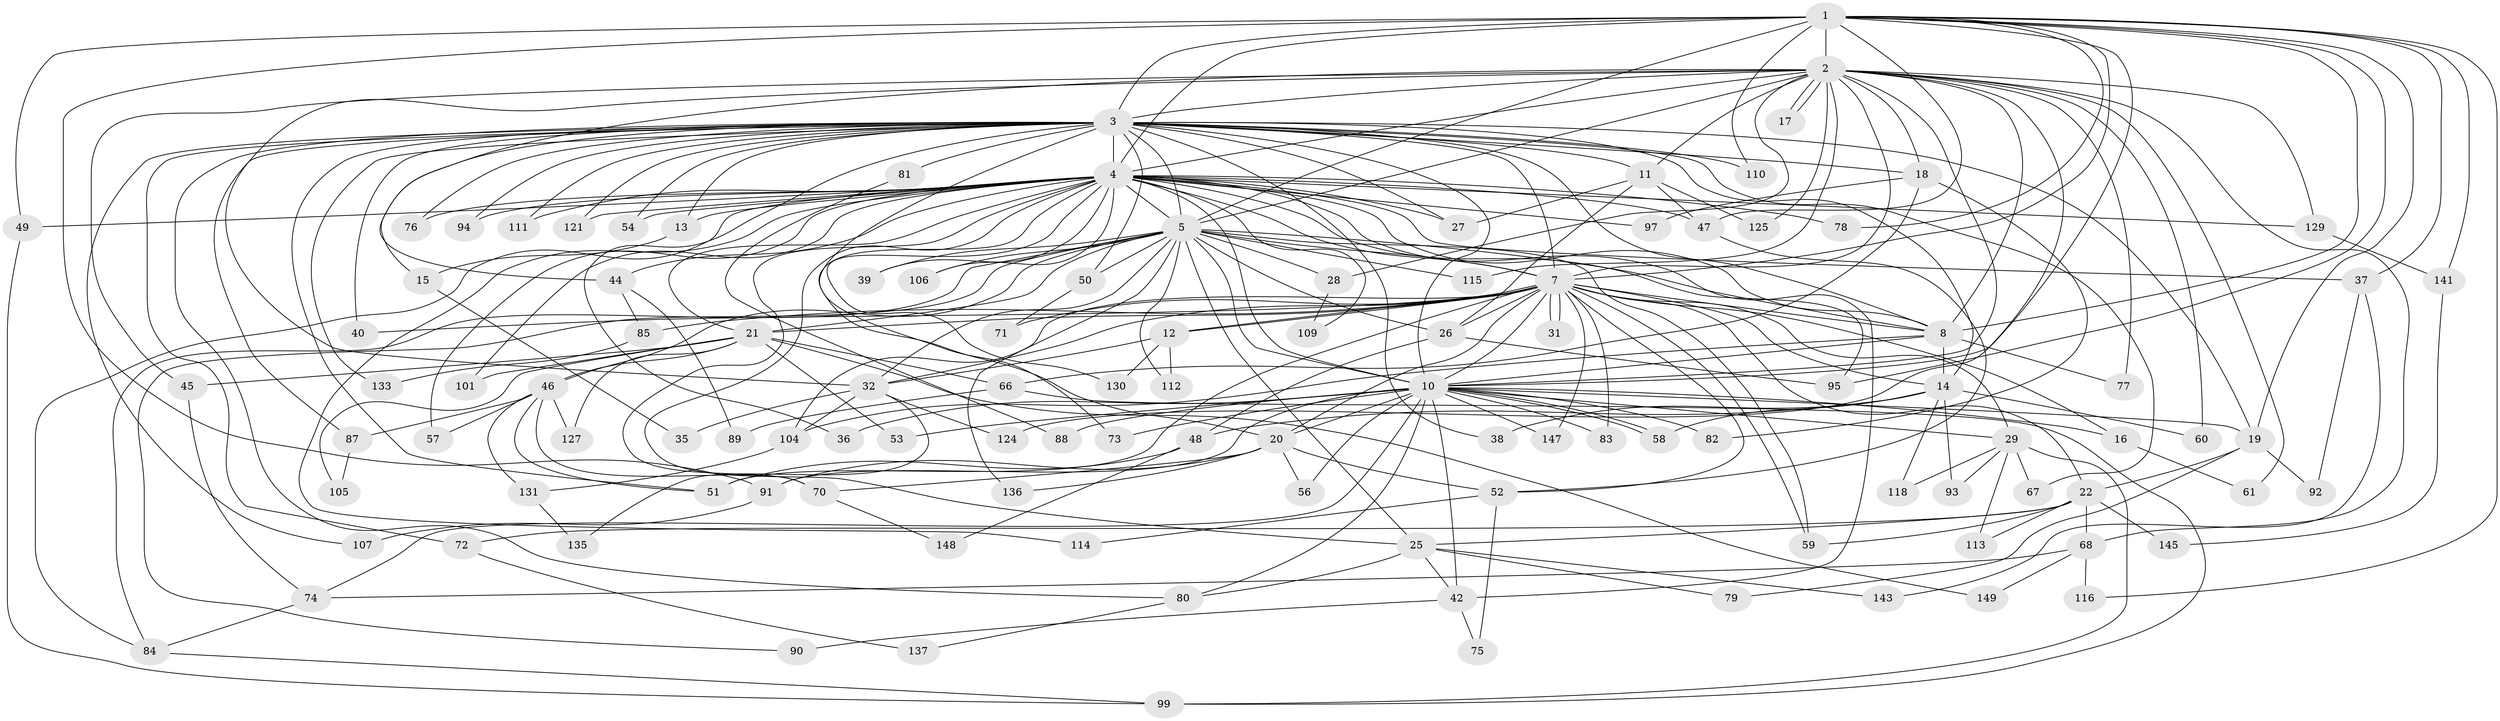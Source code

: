 // original degree distribution, {21: 0.006711409395973154, 26: 0.013422818791946308, 29: 0.013422818791946308, 18: 0.006711409395973154, 20: 0.006711409395973154, 12: 0.013422818791946308, 30: 0.006711409395973154, 28: 0.006711409395973154, 6: 0.020134228187919462, 4: 0.12751677852348994, 7: 0.026845637583892617, 3: 0.1610738255033557, 2: 0.5503355704697986, 5: 0.026845637583892617, 8: 0.006711409395973154, 9: 0.006711409395973154}
// Generated by graph-tools (version 1.1) at 2025/11/02/27/25 16:11:03]
// undirected, 112 vertices, 260 edges
graph export_dot {
graph [start="1"]
  node [color=gray90,style=filled];
  1 [super="+126"];
  2 [super="+33"];
  3 [super="+6"];
  4 [super="+9"];
  5 [super="+63"];
  7 [super="+24"];
  8 [super="+134"];
  10 [super="+30"];
  11 [super="+108"];
  12 [super="+64"];
  13 [super="+98"];
  14 [super="+55"];
  15;
  16;
  17;
  18 [super="+41"];
  19 [super="+34"];
  20 [super="+23"];
  21 [super="+128"];
  22 [super="+43"];
  25 [super="+142"];
  26 [super="+120"];
  27 [super="+96"];
  28;
  29;
  31;
  32 [super="+103"];
  35;
  36;
  37;
  38;
  39;
  40;
  42 [super="+65"];
  44;
  45;
  46 [super="+122"];
  47;
  48 [super="+62"];
  49;
  50;
  51;
  52 [super="+144"];
  53;
  54;
  56;
  57;
  58 [super="+69"];
  59 [super="+146"];
  60;
  61;
  66 [super="+117"];
  67;
  68 [super="+123"];
  70 [super="+138"];
  71;
  72 [super="+86"];
  73;
  74 [super="+100"];
  75;
  76;
  77;
  78;
  79;
  80 [super="+102"];
  81;
  82;
  83;
  84;
  85;
  87;
  88;
  89;
  90;
  91 [super="+140"];
  92;
  93;
  94;
  95 [super="+139"];
  97;
  99 [super="+119"];
  101;
  104;
  105;
  106;
  107;
  109;
  110;
  111;
  112;
  113;
  114;
  115;
  116;
  118;
  121;
  124;
  125;
  127;
  129;
  130;
  131 [super="+132"];
  133;
  135;
  136;
  137;
  141;
  143;
  145;
  147;
  148;
  149;
  1 -- 2;
  1 -- 3 [weight=2];
  1 -- 4 [weight=3];
  1 -- 5 [weight=2];
  1 -- 7;
  1 -- 8;
  1 -- 10;
  1 -- 19;
  1 -- 37;
  1 -- 47;
  1 -- 49;
  1 -- 78;
  1 -- 91;
  1 -- 95;
  1 -- 110;
  1 -- 116;
  1 -- 141;
  2 -- 3 [weight=2];
  2 -- 4 [weight=2];
  2 -- 5;
  2 -- 7 [weight=2];
  2 -- 8;
  2 -- 10;
  2 -- 11;
  2 -- 17;
  2 -- 17;
  2 -- 18;
  2 -- 28;
  2 -- 32;
  2 -- 44;
  2 -- 45;
  2 -- 60;
  2 -- 61;
  2 -- 68;
  2 -- 77;
  2 -- 115;
  2 -- 124;
  2 -- 125;
  2 -- 129;
  3 -- 4 [weight=4];
  3 -- 5 [weight=2];
  3 -- 7 [weight=2];
  3 -- 8 [weight=2];
  3 -- 10 [weight=3];
  3 -- 15;
  3 -- 38;
  3 -- 40;
  3 -- 50;
  3 -- 54;
  3 -- 67;
  3 -- 72 [weight=2];
  3 -- 80;
  3 -- 81 [weight=2];
  3 -- 87;
  3 -- 94;
  3 -- 107;
  3 -- 110;
  3 -- 111;
  3 -- 121;
  3 -- 133;
  3 -- 11;
  3 -- 13 [weight=2];
  3 -- 14;
  3 -- 76;
  3 -- 18 [weight=2];
  3 -- 27;
  3 -- 36;
  3 -- 51;
  3 -- 20;
  3 -- 19;
  4 -- 5 [weight=2];
  4 -- 7 [weight=2];
  4 -- 8 [weight=2];
  4 -- 10 [weight=2];
  4 -- 25;
  4 -- 49;
  4 -- 84;
  4 -- 94;
  4 -- 101;
  4 -- 106;
  4 -- 114;
  4 -- 121;
  4 -- 130;
  4 -- 129;
  4 -- 73;
  4 -- 76;
  4 -- 13;
  4 -- 78;
  4 -- 21;
  4 -- 27;
  4 -- 95;
  4 -- 97;
  4 -- 37;
  4 -- 39;
  4 -- 42;
  4 -- 44;
  4 -- 109;
  4 -- 47;
  4 -- 111;
  4 -- 54;
  4 -- 57;
  4 -- 70;
  5 -- 7;
  5 -- 8;
  5 -- 10;
  5 -- 21 [weight=2];
  5 -- 25;
  5 -- 28;
  5 -- 39;
  5 -- 46;
  5 -- 50;
  5 -- 59;
  5 -- 84;
  5 -- 90;
  5 -- 106;
  5 -- 112;
  5 -- 115;
  5 -- 136;
  5 -- 32;
  5 -- 26;
  7 -- 8;
  7 -- 10;
  7 -- 12;
  7 -- 12;
  7 -- 16;
  7 -- 20;
  7 -- 22;
  7 -- 26;
  7 -- 29;
  7 -- 31;
  7 -- 31;
  7 -- 32;
  7 -- 40;
  7 -- 51;
  7 -- 71;
  7 -- 83;
  7 -- 85;
  7 -- 104;
  7 -- 147;
  7 -- 14;
  7 -- 21;
  7 -- 59;
  7 -- 52;
  8 -- 10;
  8 -- 14;
  8 -- 77;
  8 -- 104;
  10 -- 16;
  10 -- 19;
  10 -- 20;
  10 -- 29;
  10 -- 36;
  10 -- 53;
  10 -- 56;
  10 -- 58;
  10 -- 58;
  10 -- 73;
  10 -- 74;
  10 -- 82;
  10 -- 83;
  10 -- 88;
  10 -- 147;
  10 -- 42;
  10 -- 91;
  10 -- 80;
  11 -- 26;
  11 -- 125;
  11 -- 47;
  11 -- 27;
  12 -- 130;
  12 -- 32;
  12 -- 112;
  13 -- 15;
  14 -- 38;
  14 -- 48;
  14 -- 60;
  14 -- 118;
  14 -- 93;
  14 -- 58;
  15 -- 35;
  16 -- 61;
  18 -- 97;
  18 -- 66;
  18 -- 82;
  19 -- 22;
  19 -- 79;
  19 -- 92;
  20 -- 52;
  20 -- 70;
  20 -- 91;
  20 -- 136;
  20 -- 56;
  21 -- 45;
  21 -- 46;
  21 -- 53;
  21 -- 66;
  21 -- 101;
  21 -- 105;
  21 -- 127;
  21 -- 149;
  22 -- 59;
  22 -- 68;
  22 -- 145;
  22 -- 25;
  22 -- 113;
  22 -- 72;
  25 -- 79;
  25 -- 80;
  25 -- 143;
  25 -- 42;
  26 -- 48;
  26 -- 95;
  28 -- 109;
  29 -- 67;
  29 -- 93;
  29 -- 99;
  29 -- 113;
  29 -- 118;
  32 -- 35;
  32 -- 104;
  32 -- 124;
  32 -- 135;
  37 -- 92;
  37 -- 143;
  42 -- 75;
  42 -- 90;
  44 -- 85;
  44 -- 89;
  45 -- 74;
  46 -- 57;
  46 -- 70;
  46 -- 87;
  46 -- 127;
  46 -- 131 [weight=2];
  46 -- 51;
  47 -- 52;
  48 -- 51;
  48 -- 148;
  49 -- 99;
  50 -- 71;
  52 -- 75;
  52 -- 114;
  66 -- 89;
  66 -- 99;
  68 -- 116;
  68 -- 74;
  68 -- 149;
  70 -- 148;
  72 -- 137;
  74 -- 84;
  80 -- 137;
  81 -- 88;
  84 -- 99;
  85 -- 133;
  87 -- 105;
  91 -- 107;
  104 -- 131;
  129 -- 141;
  131 -- 135;
  141 -- 145;
}
